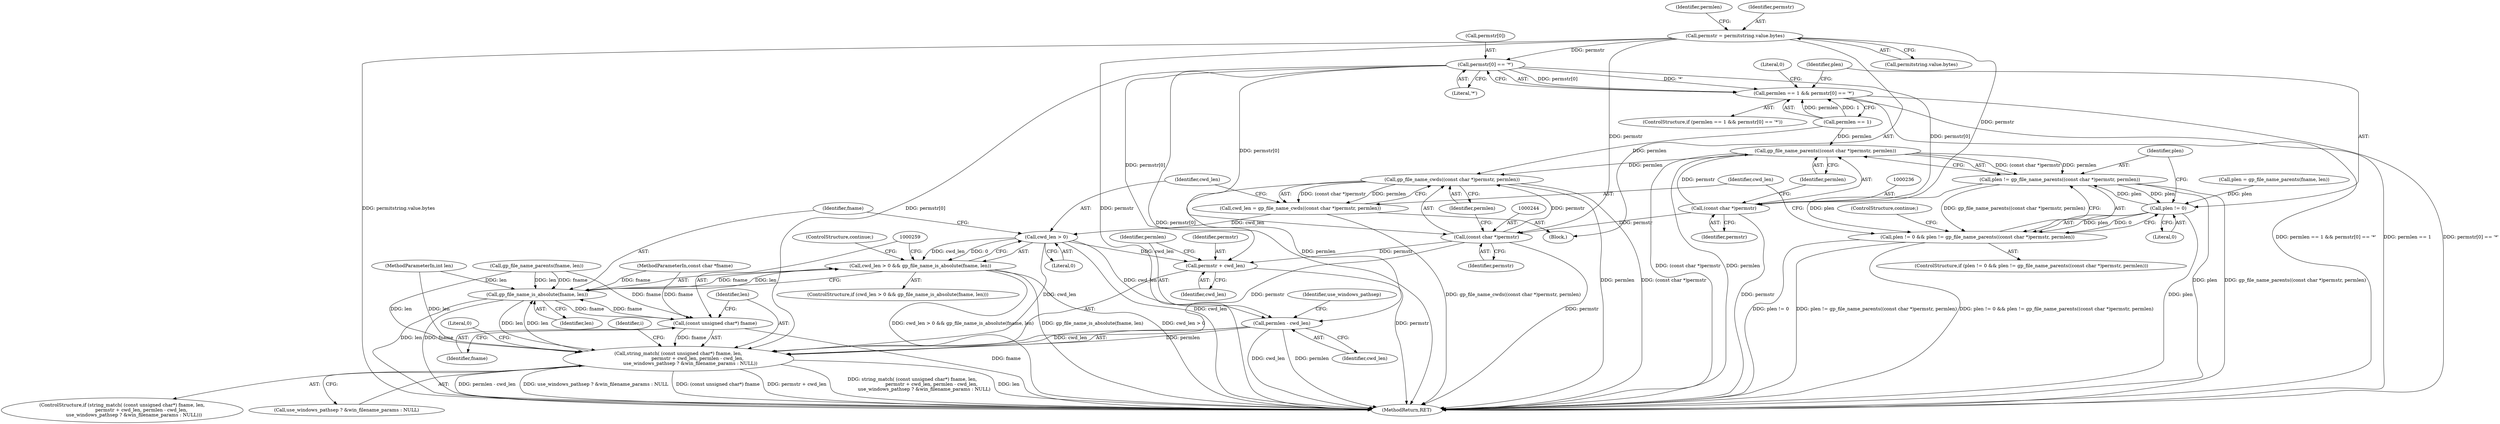 digraph "0_ghostscript_0d3901189f245232f0161addf215d7268c4d05a3@array" {
"1000220" [label="(Call,permstr[0] == '*')"];
"1000203" [label="(Call,permstr = permitstring.value.bytes)"];
"1000216" [label="(Call,permlen == 1 && permstr[0] == '*')"];
"1000235" [label="(Call,(const char *)permstr)"];
"1000234" [label="(Call,gp_file_name_parents((const char *)permstr, permlen))"];
"1000232" [label="(Call,plen != gp_file_name_parents((const char *)permstr, permlen))"];
"1000229" [label="(Call,plen != 0)"];
"1000228" [label="(Call,plen != 0 && plen != gp_file_name_parents((const char *)permstr, permlen))"];
"1000242" [label="(Call,gp_file_name_cwds((const char *)permstr, permlen))"];
"1000240" [label="(Call,cwd_len = gp_file_name_cwds((const char *)permstr, permlen))"];
"1000249" [label="(Call,cwd_len > 0)"];
"1000248" [label="(Call,cwd_len > 0 && gp_file_name_is_absolute(fname, len))"];
"1000257" [label="(Call,string_match( (const unsigned char*) fname, len,\n                          permstr + cwd_len, permlen - cwd_len,\n                use_windows_pathsep ? &win_filename_params : NULL))"];
"1000252" [label="(Call,gp_file_name_is_absolute(fname, len))"];
"1000258" [label="(Call,(const unsigned char*) fname)"];
"1000262" [label="(Call,permstr + cwd_len)"];
"1000265" [label="(Call,permlen - cwd_len)"];
"1000243" [label="(Call,(const char *)permstr)"];
"1000205" [label="(Call,permitstring.value.bytes)"];
"1000268" [label="(Call,use_windows_pathsep ? &win_filename_params : NULL)"];
"1000220" [label="(Call,permstr[0] == '*')"];
"1000142" [label="(Call,gp_file_name_parents(fname, len))"];
"1000260" [label="(Identifier,fname)"];
"1000269" [label="(Identifier,use_windows_pathsep)"];
"1000228" [label="(Call,plen != 0 && plen != gp_file_name_parents((const char *)permstr, permlen))"];
"1000246" [label="(Identifier,permlen)"];
"1000227" [label="(ControlStructure,if (plen != 0 && plen != gp_file_name_parents((const char *)permstr, permlen)))"];
"1000274" [label="(Literal,0)"];
"1000254" [label="(Identifier,len)"];
"1000217" [label="(Call,permlen == 1)"];
"1000234" [label="(Call,gp_file_name_parents((const char *)permstr, permlen))"];
"1000245" [label="(Identifier,permstr)"];
"1000261" [label="(Identifier,len)"];
"1000175" [label="(Identifier,i)"];
"1000176" [label="(Block,)"];
"1000117" [label="(MethodParameterIn,int len)"];
"1000229" [label="(Call,plen != 0)"];
"1000249" [label="(Call,cwd_len > 0)"];
"1000203" [label="(Call,permstr = permitstring.value.bytes)"];
"1000253" [label="(Identifier,fname)"];
"1000256" [label="(ControlStructure,if (string_match( (const unsigned char*) fname, len,\n                          permstr + cwd_len, permlen - cwd_len,\n                use_windows_pathsep ? &win_filename_params : NULL)))"];
"1000216" [label="(Call,permlen == 1 && permstr[0] == '*')"];
"1000211" [label="(Identifier,permlen)"];
"1000224" [label="(Literal,'*')"];
"1000226" [label="(Literal,0)"];
"1000233" [label="(Identifier,plen)"];
"1000237" [label="(Identifier,permstr)"];
"1000277" [label="(MethodReturn,RET)"];
"1000140" [label="(Call,plen = gp_file_name_parents(fname, len))"];
"1000241" [label="(Identifier,cwd_len)"];
"1000239" [label="(ControlStructure,continue;)"];
"1000257" [label="(Call,string_match( (const unsigned char*) fname, len,\n                          permstr + cwd_len, permlen - cwd_len,\n                use_windows_pathsep ? &win_filename_params : NULL))"];
"1000265" [label="(Call,permlen - cwd_len)"];
"1000252" [label="(Call,gp_file_name_is_absolute(fname, len))"];
"1000235" [label="(Call,(const char *)permstr)"];
"1000262" [label="(Call,permstr + cwd_len)"];
"1000240" [label="(Call,cwd_len = gp_file_name_cwds((const char *)permstr, permlen))"];
"1000267" [label="(Identifier,cwd_len)"];
"1000243" [label="(Call,(const char *)permstr)"];
"1000204" [label="(Identifier,permstr)"];
"1000242" [label="(Call,gp_file_name_cwds((const char *)permstr, permlen))"];
"1000250" [label="(Identifier,cwd_len)"];
"1000248" [label="(Call,cwd_len > 0 && gp_file_name_is_absolute(fname, len))"];
"1000116" [label="(MethodParameterIn,const char *fname)"];
"1000264" [label="(Identifier,cwd_len)"];
"1000232" [label="(Call,plen != gp_file_name_parents((const char *)permstr, permlen))"];
"1000238" [label="(Identifier,permlen)"];
"1000258" [label="(Call,(const unsigned char*) fname)"];
"1000221" [label="(Call,permstr[0])"];
"1000215" [label="(ControlStructure,if (permlen == 1 && permstr[0] == '*'))"];
"1000231" [label="(Literal,0)"];
"1000255" [label="(ControlStructure,continue;)"];
"1000230" [label="(Identifier,plen)"];
"1000247" [label="(ControlStructure,if (cwd_len > 0 && gp_file_name_is_absolute(fname, len)))"];
"1000266" [label="(Identifier,permlen)"];
"1000263" [label="(Identifier,permstr)"];
"1000251" [label="(Literal,0)"];
"1000220" -> "1000216"  [label="AST: "];
"1000220" -> "1000224"  [label="CFG: "];
"1000221" -> "1000220"  [label="AST: "];
"1000224" -> "1000220"  [label="AST: "];
"1000216" -> "1000220"  [label="CFG: "];
"1000220" -> "1000277"  [label="DDG: permstr[0]"];
"1000220" -> "1000216"  [label="DDG: permstr[0]"];
"1000220" -> "1000216"  [label="DDG: '*'"];
"1000203" -> "1000220"  [label="DDG: permstr"];
"1000220" -> "1000235"  [label="DDG: permstr[0]"];
"1000220" -> "1000243"  [label="DDG: permstr[0]"];
"1000220" -> "1000257"  [label="DDG: permstr[0]"];
"1000220" -> "1000262"  [label="DDG: permstr[0]"];
"1000203" -> "1000176"  [label="AST: "];
"1000203" -> "1000205"  [label="CFG: "];
"1000204" -> "1000203"  [label="AST: "];
"1000205" -> "1000203"  [label="AST: "];
"1000211" -> "1000203"  [label="CFG: "];
"1000203" -> "1000277"  [label="DDG: permitstring.value.bytes"];
"1000203" -> "1000277"  [label="DDG: permstr"];
"1000203" -> "1000235"  [label="DDG: permstr"];
"1000203" -> "1000243"  [label="DDG: permstr"];
"1000216" -> "1000215"  [label="AST: "];
"1000216" -> "1000217"  [label="CFG: "];
"1000217" -> "1000216"  [label="AST: "];
"1000226" -> "1000216"  [label="CFG: "];
"1000230" -> "1000216"  [label="CFG: "];
"1000216" -> "1000277"  [label="DDG: permlen == 1 && permstr[0] == '*'"];
"1000216" -> "1000277"  [label="DDG: permlen == 1"];
"1000216" -> "1000277"  [label="DDG: permstr[0] == '*'"];
"1000217" -> "1000216"  [label="DDG: permlen"];
"1000217" -> "1000216"  [label="DDG: 1"];
"1000235" -> "1000234"  [label="AST: "];
"1000235" -> "1000237"  [label="CFG: "];
"1000236" -> "1000235"  [label="AST: "];
"1000237" -> "1000235"  [label="AST: "];
"1000238" -> "1000235"  [label="CFG: "];
"1000235" -> "1000277"  [label="DDG: permstr"];
"1000235" -> "1000234"  [label="DDG: permstr"];
"1000235" -> "1000243"  [label="DDG: permstr"];
"1000234" -> "1000232"  [label="AST: "];
"1000234" -> "1000238"  [label="CFG: "];
"1000238" -> "1000234"  [label="AST: "];
"1000232" -> "1000234"  [label="CFG: "];
"1000234" -> "1000277"  [label="DDG: (const char *)permstr"];
"1000234" -> "1000277"  [label="DDG: permlen"];
"1000234" -> "1000232"  [label="DDG: (const char *)permstr"];
"1000234" -> "1000232"  [label="DDG: permlen"];
"1000217" -> "1000234"  [label="DDG: permlen"];
"1000234" -> "1000242"  [label="DDG: permlen"];
"1000232" -> "1000228"  [label="AST: "];
"1000233" -> "1000232"  [label="AST: "];
"1000228" -> "1000232"  [label="CFG: "];
"1000232" -> "1000277"  [label="DDG: plen"];
"1000232" -> "1000277"  [label="DDG: gp_file_name_parents((const char *)permstr, permlen)"];
"1000232" -> "1000229"  [label="DDG: plen"];
"1000232" -> "1000228"  [label="DDG: plen"];
"1000232" -> "1000228"  [label="DDG: gp_file_name_parents((const char *)permstr, permlen)"];
"1000229" -> "1000232"  [label="DDG: plen"];
"1000229" -> "1000228"  [label="AST: "];
"1000229" -> "1000231"  [label="CFG: "];
"1000230" -> "1000229"  [label="AST: "];
"1000231" -> "1000229"  [label="AST: "];
"1000233" -> "1000229"  [label="CFG: "];
"1000228" -> "1000229"  [label="CFG: "];
"1000229" -> "1000277"  [label="DDG: plen"];
"1000229" -> "1000228"  [label="DDG: plen"];
"1000229" -> "1000228"  [label="DDG: 0"];
"1000140" -> "1000229"  [label="DDG: plen"];
"1000228" -> "1000227"  [label="AST: "];
"1000239" -> "1000228"  [label="CFG: "];
"1000241" -> "1000228"  [label="CFG: "];
"1000228" -> "1000277"  [label="DDG: plen != 0 && plen != gp_file_name_parents((const char *)permstr, permlen)"];
"1000228" -> "1000277"  [label="DDG: plen != 0"];
"1000228" -> "1000277"  [label="DDG: plen != gp_file_name_parents((const char *)permstr, permlen)"];
"1000242" -> "1000240"  [label="AST: "];
"1000242" -> "1000246"  [label="CFG: "];
"1000243" -> "1000242"  [label="AST: "];
"1000246" -> "1000242"  [label="AST: "];
"1000240" -> "1000242"  [label="CFG: "];
"1000242" -> "1000277"  [label="DDG: permlen"];
"1000242" -> "1000277"  [label="DDG: (const char *)permstr"];
"1000242" -> "1000240"  [label="DDG: (const char *)permstr"];
"1000242" -> "1000240"  [label="DDG: permlen"];
"1000243" -> "1000242"  [label="DDG: permstr"];
"1000217" -> "1000242"  [label="DDG: permlen"];
"1000242" -> "1000265"  [label="DDG: permlen"];
"1000240" -> "1000176"  [label="AST: "];
"1000241" -> "1000240"  [label="AST: "];
"1000250" -> "1000240"  [label="CFG: "];
"1000240" -> "1000277"  [label="DDG: gp_file_name_cwds((const char *)permstr, permlen)"];
"1000240" -> "1000249"  [label="DDG: cwd_len"];
"1000249" -> "1000248"  [label="AST: "];
"1000249" -> "1000251"  [label="CFG: "];
"1000250" -> "1000249"  [label="AST: "];
"1000251" -> "1000249"  [label="AST: "];
"1000253" -> "1000249"  [label="CFG: "];
"1000248" -> "1000249"  [label="CFG: "];
"1000249" -> "1000277"  [label="DDG: cwd_len"];
"1000249" -> "1000248"  [label="DDG: cwd_len"];
"1000249" -> "1000248"  [label="DDG: 0"];
"1000249" -> "1000257"  [label="DDG: cwd_len"];
"1000249" -> "1000262"  [label="DDG: cwd_len"];
"1000249" -> "1000265"  [label="DDG: cwd_len"];
"1000248" -> "1000247"  [label="AST: "];
"1000248" -> "1000252"  [label="CFG: "];
"1000252" -> "1000248"  [label="AST: "];
"1000255" -> "1000248"  [label="CFG: "];
"1000259" -> "1000248"  [label="CFG: "];
"1000248" -> "1000277"  [label="DDG: cwd_len > 0 && gp_file_name_is_absolute(fname, len)"];
"1000248" -> "1000277"  [label="DDG: gp_file_name_is_absolute(fname, len)"];
"1000248" -> "1000277"  [label="DDG: cwd_len > 0"];
"1000252" -> "1000248"  [label="DDG: fname"];
"1000252" -> "1000248"  [label="DDG: len"];
"1000257" -> "1000256"  [label="AST: "];
"1000257" -> "1000268"  [label="CFG: "];
"1000258" -> "1000257"  [label="AST: "];
"1000261" -> "1000257"  [label="AST: "];
"1000262" -> "1000257"  [label="AST: "];
"1000265" -> "1000257"  [label="AST: "];
"1000268" -> "1000257"  [label="AST: "];
"1000274" -> "1000257"  [label="CFG: "];
"1000175" -> "1000257"  [label="CFG: "];
"1000257" -> "1000277"  [label="DDG: permlen - cwd_len"];
"1000257" -> "1000277"  [label="DDG: use_windows_pathsep ? &win_filename_params : NULL"];
"1000257" -> "1000277"  [label="DDG: (const unsigned char*) fname"];
"1000257" -> "1000277"  [label="DDG: permstr + cwd_len"];
"1000257" -> "1000277"  [label="DDG: string_match( (const unsigned char*) fname, len,\n                          permstr + cwd_len, permlen - cwd_len,\n                use_windows_pathsep ? &win_filename_params : NULL)"];
"1000257" -> "1000277"  [label="DDG: len"];
"1000257" -> "1000252"  [label="DDG: len"];
"1000258" -> "1000257"  [label="DDG: fname"];
"1000252" -> "1000257"  [label="DDG: len"];
"1000142" -> "1000257"  [label="DDG: len"];
"1000117" -> "1000257"  [label="DDG: len"];
"1000243" -> "1000257"  [label="DDG: permstr"];
"1000265" -> "1000257"  [label="DDG: permlen"];
"1000265" -> "1000257"  [label="DDG: cwd_len"];
"1000252" -> "1000254"  [label="CFG: "];
"1000253" -> "1000252"  [label="AST: "];
"1000254" -> "1000252"  [label="AST: "];
"1000252" -> "1000277"  [label="DDG: fname"];
"1000252" -> "1000277"  [label="DDG: len"];
"1000258" -> "1000252"  [label="DDG: fname"];
"1000142" -> "1000252"  [label="DDG: fname"];
"1000142" -> "1000252"  [label="DDG: len"];
"1000116" -> "1000252"  [label="DDG: fname"];
"1000117" -> "1000252"  [label="DDG: len"];
"1000252" -> "1000258"  [label="DDG: fname"];
"1000258" -> "1000260"  [label="CFG: "];
"1000259" -> "1000258"  [label="AST: "];
"1000260" -> "1000258"  [label="AST: "];
"1000261" -> "1000258"  [label="CFG: "];
"1000258" -> "1000277"  [label="DDG: fname"];
"1000142" -> "1000258"  [label="DDG: fname"];
"1000116" -> "1000258"  [label="DDG: fname"];
"1000262" -> "1000264"  [label="CFG: "];
"1000263" -> "1000262"  [label="AST: "];
"1000264" -> "1000262"  [label="AST: "];
"1000266" -> "1000262"  [label="CFG: "];
"1000262" -> "1000277"  [label="DDG: permstr"];
"1000243" -> "1000262"  [label="DDG: permstr"];
"1000265" -> "1000267"  [label="CFG: "];
"1000266" -> "1000265"  [label="AST: "];
"1000267" -> "1000265"  [label="AST: "];
"1000269" -> "1000265"  [label="CFG: "];
"1000265" -> "1000277"  [label="DDG: cwd_len"];
"1000265" -> "1000277"  [label="DDG: permlen"];
"1000243" -> "1000245"  [label="CFG: "];
"1000244" -> "1000243"  [label="AST: "];
"1000245" -> "1000243"  [label="AST: "];
"1000246" -> "1000243"  [label="CFG: "];
"1000243" -> "1000277"  [label="DDG: permstr"];
}
